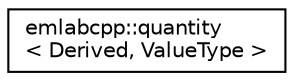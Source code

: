 digraph "Graphical Class Hierarchy"
{
 // LATEX_PDF_SIZE
  edge [fontname="Helvetica",fontsize="10",labelfontname="Helvetica",labelfontsize="10"];
  node [fontname="Helvetica",fontsize="10",shape=record];
  rankdir="LR";
  Node0 [label="emlabcpp::quantity\l\< Derived, ValueType \>",height=0.2,width=0.4,color="black", fillcolor="white", style="filled",URL="$classemlabcpp_1_1quantity.html",tooltip="Class representing generic quantity."];
}
